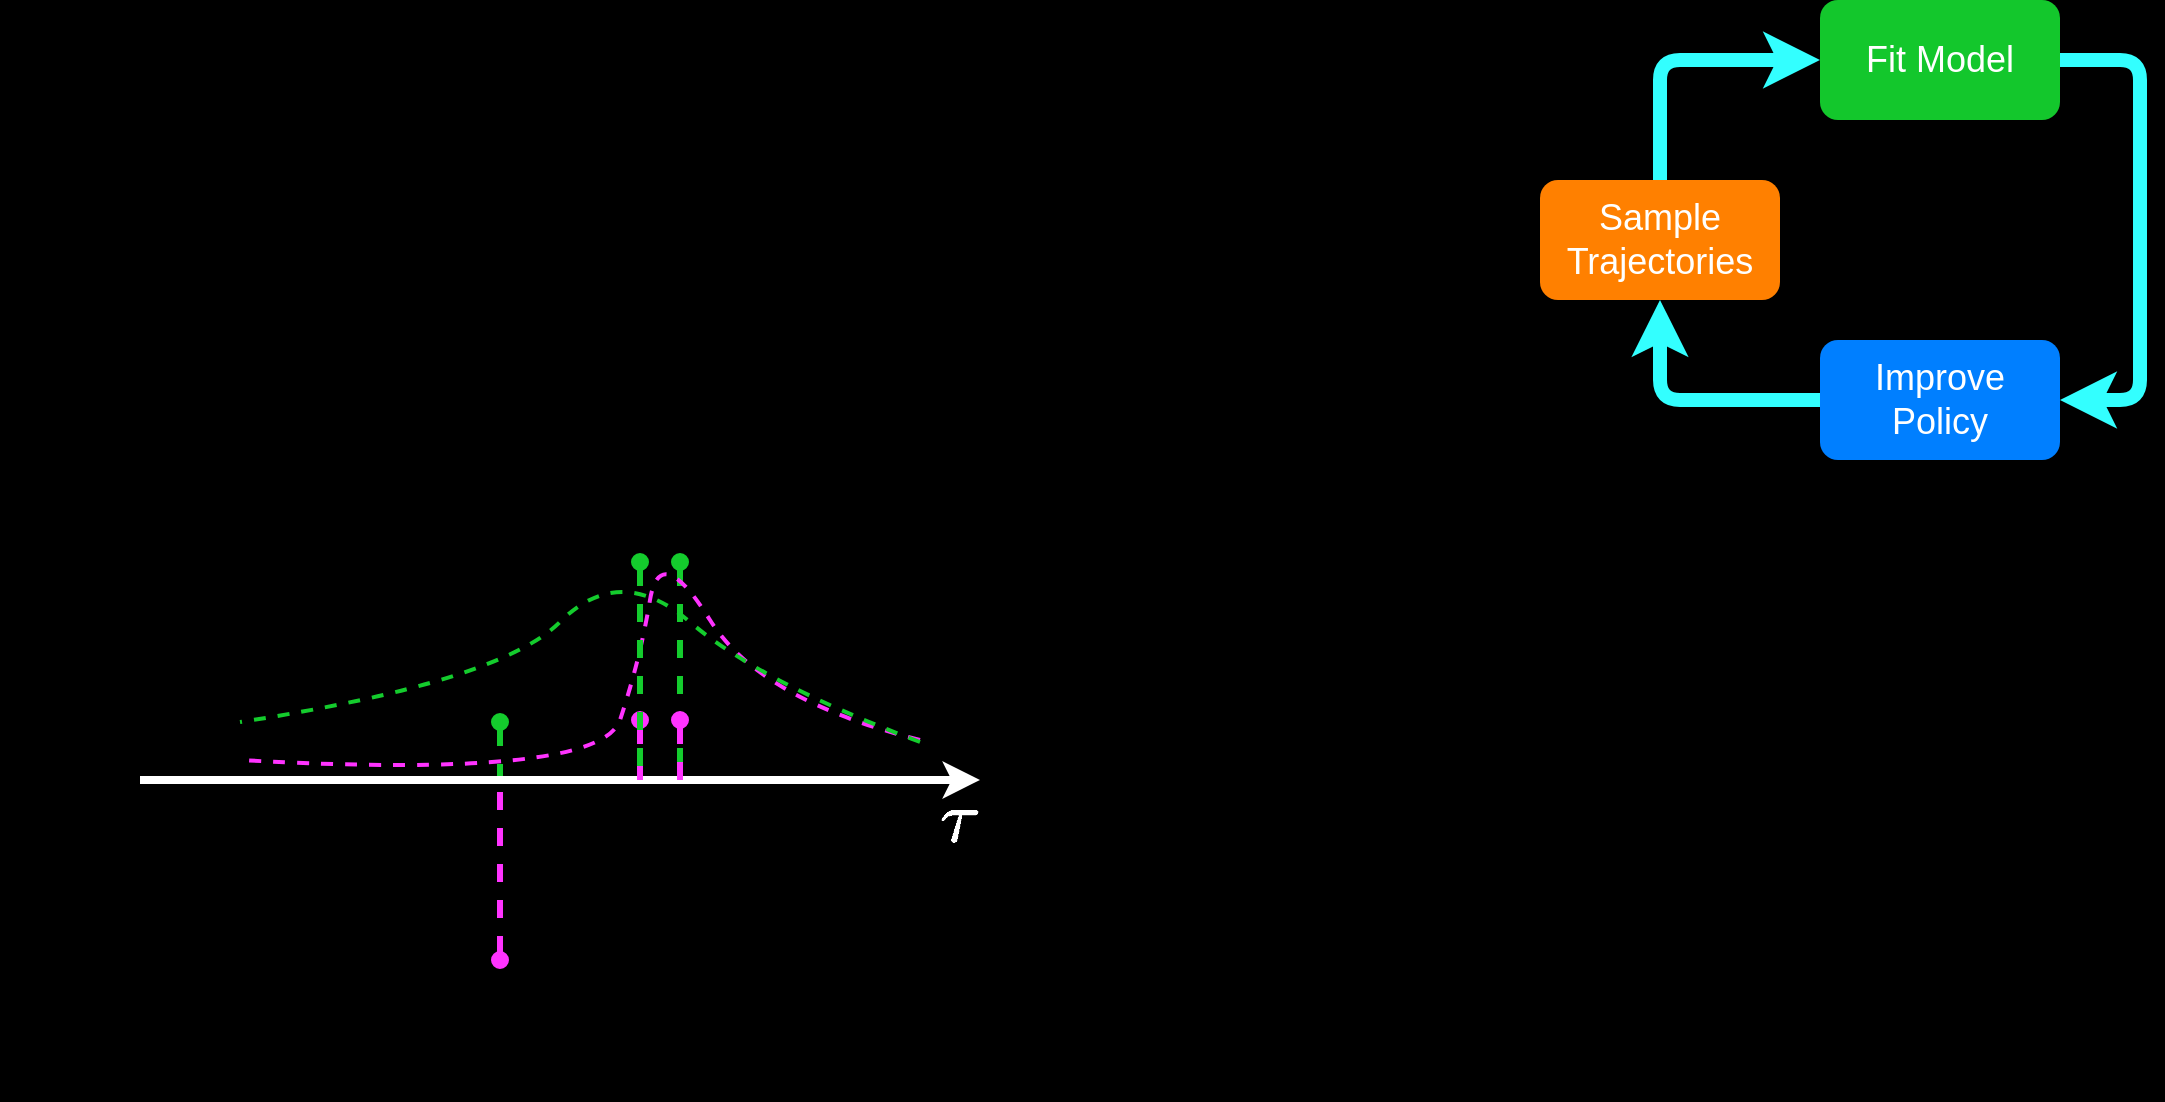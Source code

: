 <mxfile version="10.8.4" type="github"><diagram id="aqnxDSMgBcdNd0xXqaM5" name="Page-1"><mxGraphModel dx="1158" dy="758" grid="1" gridSize="10" guides="1" tooltips="1" connect="1" arrows="1" fold="1" page="1" pageScale="1" pageWidth="1100" pageHeight="850" background="#000000" math="1" shadow="0"><root><mxCell id="0"/><mxCell id="1" parent="0"/><mxCell id="bmwAyTWcQTM1NeoZzsKD-32" value="" style="rounded=0;whiteSpace=wrap;html=1;labelBackgroundColor=none;strokeColor=none;strokeWidth=3;fillColor=#000000;fontSize=31;fontColor=#FF33FF;" vertex="1" parent="1"><mxGeometry x="40" y="280" width="640" height="330" as="geometry"/></mxCell><mxCell id="bmwAyTWcQTM1NeoZzsKD-28" value="" style="endArrow=none;dashed=1;html=1;strokeColor=#14CC2D;strokeWidth=3;fontSize=31;fontColor=#FF33FF;endFill=0;startArrow=oval;startFill=1;" edge="1" parent="1"><mxGeometry width="50" height="50" relative="1" as="geometry"><mxPoint x="290" y="421" as="sourcePoint"/><mxPoint x="290" y="451" as="targetPoint"/></mxGeometry></mxCell><mxCell id="bmwAyTWcQTM1NeoZzsKD-30" value="" style="endArrow=none;dashed=1;html=1;strokeColor=#14CC2D;strokeWidth=3;fontSize=31;fontColor=#FF33FF;endFill=0;startArrow=oval;startFill=1;" edge="1" parent="1"><mxGeometry width="50" height="50" relative="1" as="geometry"><mxPoint x="380" y="341" as="sourcePoint"/><mxPoint x="380" y="451" as="targetPoint"/></mxGeometry></mxCell><mxCell id="bmwAyTWcQTM1NeoZzsKD-1" value="Fit Model" style="rounded=1;whiteSpace=wrap;html=1;fillColor=#13C72C;strokeWidth=3;strokeColor=none;fontColor=#FFFFFF;fontSize=18;" vertex="1" parent="1"><mxGeometry x="950" y="60" width="120" height="60" as="geometry"/></mxCell><mxCell id="bmwAyTWcQTM1NeoZzsKD-2" value="Sample Trajectories" style="rounded=1;whiteSpace=wrap;html=1;fillColor=#FF8000;strokeWidth=3;strokeColor=none;fontColor=#FFFFFF;fontSize=18;" vertex="1" parent="1"><mxGeometry x="810" y="150" width="120" height="60" as="geometry"/></mxCell><mxCell id="bmwAyTWcQTM1NeoZzsKD-4" style="edgeStyle=orthogonalEdgeStyle;rounded=1;orthogonalLoop=1;jettySize=auto;html=1;exitX=0;exitY=0.5;exitDx=0;exitDy=0;entryX=0.5;entryY=1;entryDx=0;entryDy=0;fontSize=18;fontColor=#FFFFFF;strokeWidth=7;strokeColor=#33FFFF;" edge="1" parent="1" source="bmwAyTWcQTM1NeoZzsKD-3" target="bmwAyTWcQTM1NeoZzsKD-2"><mxGeometry relative="1" as="geometry"/></mxCell><mxCell id="bmwAyTWcQTM1NeoZzsKD-3" value="Improve&lt;br&gt; Policy" style="rounded=1;whiteSpace=wrap;html=1;fillColor=#007FFF;strokeWidth=3;strokeColor=none;fontColor=#FFFFFF;fontSize=18;" vertex="1" parent="1"><mxGeometry x="950" y="230" width="120" height="60" as="geometry"/></mxCell><mxCell id="bmwAyTWcQTM1NeoZzsKD-5" style="edgeStyle=orthogonalEdgeStyle;rounded=1;orthogonalLoop=1;jettySize=auto;html=1;exitX=0.5;exitY=0;exitDx=0;exitDy=0;entryX=0;entryY=0.5;entryDx=0;entryDy=0;fontSize=18;fontColor=#FFFFFF;strokeWidth=7;strokeColor=#33FFFF;" edge="1" parent="1" source="bmwAyTWcQTM1NeoZzsKD-2" target="bmwAyTWcQTM1NeoZzsKD-1"><mxGeometry relative="1" as="geometry"><mxPoint x="960" y="270" as="sourcePoint"/><mxPoint x="820" y="220" as="targetPoint"/></mxGeometry></mxCell><mxCell id="bmwAyTWcQTM1NeoZzsKD-6" style="edgeStyle=orthogonalEdgeStyle;rounded=1;orthogonalLoop=1;jettySize=auto;html=1;exitX=1;exitY=0.5;exitDx=0;exitDy=0;entryX=1;entryY=0.5;entryDx=0;entryDy=0;fontSize=18;fontColor=#FFFFFF;strokeWidth=7;strokeColor=#33FFFF;" edge="1" parent="1" source="bmwAyTWcQTM1NeoZzsKD-1" target="bmwAyTWcQTM1NeoZzsKD-3"><mxGeometry relative="1" as="geometry"><mxPoint x="970" y="280" as="sourcePoint"/><mxPoint x="830" y="230" as="targetPoint"/><Array as="points"><mxPoint x="1110" y="90"/><mxPoint x="1110" y="260"/></Array></mxGeometry></mxCell><mxCell id="bmwAyTWcQTM1NeoZzsKD-8" value="" style="endArrow=classic;html=1;strokeColor=#FFFFFF;strokeWidth=4;fontSize=18;fontColor=#FFFFFF;" edge="1" parent="1"><mxGeometry width="50" height="50" relative="1" as="geometry"><mxPoint x="110" y="450" as="sourcePoint"/><mxPoint x="530" y="450" as="targetPoint"/></mxGeometry></mxCell><mxCell id="bmwAyTWcQTM1NeoZzsKD-11" value="$$\tau$$" style="text;html=1;strokeColor=none;fillColor=none;align=center;verticalAlign=middle;whiteSpace=wrap;rounded=0;fontSize=31;fontColor=#FFFFFF;" vertex="1" parent="1"><mxGeometry x="500" y="460" width="40" height="20" as="geometry"/></mxCell><mxCell id="bmwAyTWcQTM1NeoZzsKD-12" style="edgeStyle=orthogonalEdgeStyle;rounded=1;orthogonalLoop=1;jettySize=auto;html=1;exitX=0.5;exitY=1;exitDx=0;exitDy=0;strokeColor=#FFFFFF;strokeWidth=4;fontSize=23;fontColor=#FFF703;" edge="1" parent="1" source="bmwAyTWcQTM1NeoZzsKD-11" target="bmwAyTWcQTM1NeoZzsKD-11"><mxGeometry relative="1" as="geometry"/></mxCell><mxCell id="bmwAyTWcQTM1NeoZzsKD-18" value="" style="endArrow=none;dashed=1;html=1;strokeColor=#FF33FF;strokeWidth=3;fontSize=31;fontColor=#FF33FF;endFill=0;startArrow=oval;startFill=1;" edge="1" parent="1"><mxGeometry width="50" height="50" relative="1" as="geometry"><mxPoint x="290" y="540" as="sourcePoint"/><mxPoint x="290" y="450" as="targetPoint"/></mxGeometry></mxCell><mxCell id="bmwAyTWcQTM1NeoZzsKD-19" value="" style="endArrow=none;dashed=1;html=1;strokeColor=#FF33FF;strokeWidth=3;fontSize=31;fontColor=#FF33FF;endFill=0;startArrow=oval;startFill=1;" edge="1" parent="1"><mxGeometry width="50" height="50" relative="1" as="geometry"><mxPoint x="360" y="420" as="sourcePoint"/><mxPoint x="360" y="450" as="targetPoint"/></mxGeometry></mxCell><mxCell id="bmwAyTWcQTM1NeoZzsKD-20" value="" style="endArrow=none;dashed=1;html=1;strokeColor=#FF33FF;strokeWidth=3;fontSize=31;fontColor=#FF33FF;endFill=0;startArrow=oval;startFill=1;" edge="1" parent="1"><mxGeometry width="50" height="50" relative="1" as="geometry"><mxPoint x="380" y="420" as="sourcePoint"/><mxPoint x="380" y="450" as="targetPoint"/></mxGeometry></mxCell><mxCell id="bmwAyTWcQTM1NeoZzsKD-21" value="" style="curved=1;endArrow=none;html=1;strokeColor=#FF33FF;strokeWidth=2;fontSize=31;fontColor=#FFFFFF;endFill=0;dashed=1;" edge="1" parent="1"><mxGeometry width="50" height="50" relative="1" as="geometry"><mxPoint x="500" y="430" as="sourcePoint"/><mxPoint x="160" y="440" as="targetPoint"/><Array as="points"><mxPoint x="420" y="410"/><mxPoint x="370" y="330"/><mxPoint x="360" y="390"/><mxPoint x="340" y="450"/></Array></mxGeometry></mxCell><mxCell id="bmwAyTWcQTM1NeoZzsKD-29" value="" style="endArrow=none;dashed=1;html=1;strokeColor=#14CC2D;strokeWidth=3;fontSize=31;fontColor=#FF33FF;endFill=0;startArrow=oval;startFill=1;" edge="1" parent="1"><mxGeometry width="50" height="50" relative="1" as="geometry"><mxPoint x="360" y="341" as="sourcePoint"/><mxPoint x="360" y="451" as="targetPoint"/></mxGeometry></mxCell><mxCell id="bmwAyTWcQTM1NeoZzsKD-31" value="" style="curved=1;endArrow=none;html=1;strokeColor=#14CC2D;strokeWidth=2;fontSize=31;fontColor=#FFFFFF;endFill=0;dashed=1;" edge="1" parent="1"><mxGeometry width="50" height="50" relative="1" as="geometry"><mxPoint x="500" y="431" as="sourcePoint"/><mxPoint x="160" y="421" as="targetPoint"/><Array as="points"><mxPoint x="420" y="401"/><mxPoint x="350" y="341"/><mxPoint x="290" y="401"/></Array></mxGeometry></mxCell></root></mxGraphModel></diagram></mxfile>